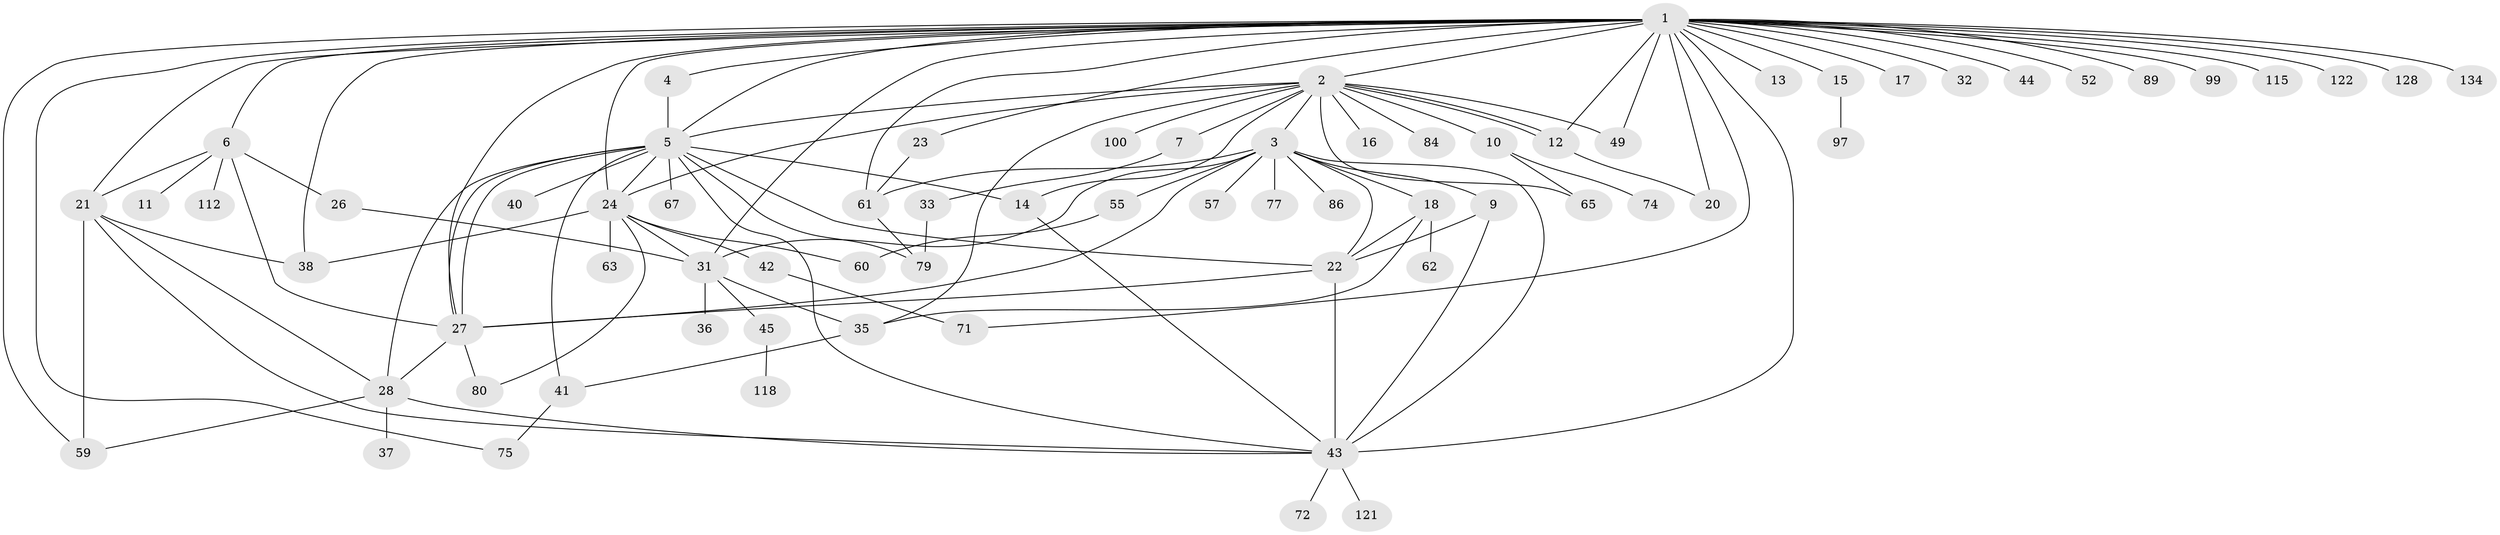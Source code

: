 // original degree distribution, {31: 0.007194244604316547, 16: 0.007194244604316547, 15: 0.007194244604316547, 3: 0.09352517985611511, 18: 0.007194244604316547, 6: 0.050359712230215826, 2: 0.23741007194244604, 9: 0.014388489208633094, 1: 0.460431654676259, 5: 0.050359712230215826, 7: 0.014388489208633094, 4: 0.04316546762589928, 12: 0.007194244604316547}
// Generated by graph-tools (version 1.1) at 2025/18/03/04/25 18:18:21]
// undirected, 69 vertices, 114 edges
graph export_dot {
graph [start="1"]
  node [color=gray90,style=filled];
  1;
  2;
  3;
  4;
  5 [super="+58+82+8+50+92+25+81"];
  6;
  7;
  9;
  10;
  11;
  12 [super="+68"];
  13 [super="+30"];
  14 [super="+83+113+98"];
  15;
  16;
  17;
  18 [super="+19+78"];
  20;
  21 [super="+29+69"];
  22 [super="+87+51+47"];
  23;
  24 [super="+56"];
  26;
  27 [super="+76+34+137+95"];
  28 [super="+53"];
  31 [super="+96"];
  32;
  33 [super="+39"];
  35 [super="+48"];
  36;
  37;
  38;
  40;
  41 [super="+46+70"];
  42;
  43 [super="+107+129+127+103+104+117+73+54+85"];
  44;
  45;
  49;
  52 [super="+111"];
  55;
  57;
  59 [super="+110"];
  60;
  61 [super="+102"];
  62 [super="+120"];
  63;
  65;
  67;
  71;
  72;
  74;
  75;
  77 [super="+91"];
  79;
  80;
  84;
  86;
  89;
  97;
  99;
  100;
  112;
  115;
  118;
  121;
  122;
  128;
  134;
  1 -- 2;
  1 -- 4;
  1 -- 5;
  1 -- 6;
  1 -- 12;
  1 -- 13;
  1 -- 15;
  1 -- 17;
  1 -- 20;
  1 -- 21;
  1 -- 23;
  1 -- 24;
  1 -- 31;
  1 -- 32;
  1 -- 38;
  1 -- 43 [weight=2];
  1 -- 44;
  1 -- 49;
  1 -- 52;
  1 -- 59;
  1 -- 71;
  1 -- 75;
  1 -- 89;
  1 -- 99;
  1 -- 115;
  1 -- 122;
  1 -- 128;
  1 -- 134;
  1 -- 61;
  1 -- 27;
  2 -- 3;
  2 -- 7;
  2 -- 10;
  2 -- 12;
  2 -- 12;
  2 -- 16;
  2 -- 35;
  2 -- 49;
  2 -- 65;
  2 -- 84;
  2 -- 100;
  2 -- 24;
  2 -- 14;
  2 -- 5;
  3 -- 9;
  3 -- 18 [weight=2];
  3 -- 55;
  3 -- 57;
  3 -- 61;
  3 -- 77;
  3 -- 86;
  3 -- 43;
  3 -- 22;
  3 -- 31;
  3 -- 27 [weight=2];
  4 -- 5 [weight=2];
  5 -- 14 [weight=2];
  5 -- 24;
  5 -- 27 [weight=2];
  5 -- 27;
  5 -- 28;
  5 -- 67;
  5 -- 43;
  5 -- 22;
  5 -- 41 [weight=3];
  5 -- 40;
  5 -- 79;
  6 -- 11;
  6 -- 21;
  6 -- 26;
  6 -- 27;
  6 -- 112;
  7 -- 33;
  9 -- 22;
  9 -- 43;
  10 -- 65;
  10 -- 74;
  12 -- 20;
  14 -- 43;
  15 -- 97;
  18 -- 22;
  18 -- 35;
  18 -- 62;
  21 -- 59;
  21 -- 28;
  21 -- 43;
  21 -- 38;
  22 -- 43;
  22 -- 27;
  23 -- 61;
  24 -- 42;
  24 -- 63;
  24 -- 80;
  24 -- 38;
  24 -- 60;
  24 -- 31;
  26 -- 31;
  27 -- 80;
  27 -- 28;
  28 -- 37;
  28 -- 59;
  28 -- 43;
  31 -- 35;
  31 -- 36;
  31 -- 45;
  33 -- 79;
  35 -- 41 [weight=2];
  41 -- 75;
  42 -- 71;
  43 -- 72;
  43 -- 121;
  45 -- 118;
  55 -- 60;
  61 -- 79;
}
